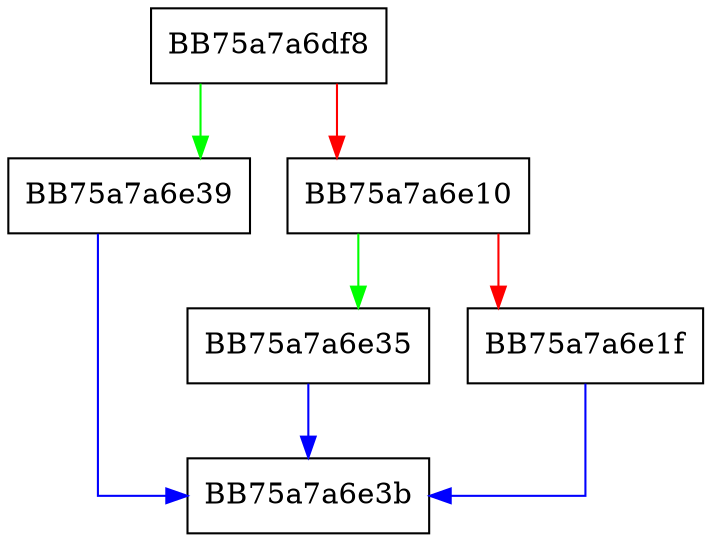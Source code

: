 digraph __acrt_should_use_temporary_buffer {
  node [shape="box"];
  graph [splines=ortho];
  BB75a7a6df8 -> BB75a7a6e39 [color="green"];
  BB75a7a6df8 -> BB75a7a6e10 [color="red"];
  BB75a7a6e10 -> BB75a7a6e35 [color="green"];
  BB75a7a6e10 -> BB75a7a6e1f [color="red"];
  BB75a7a6e1f -> BB75a7a6e3b [color="blue"];
  BB75a7a6e35 -> BB75a7a6e3b [color="blue"];
  BB75a7a6e39 -> BB75a7a6e3b [color="blue"];
}